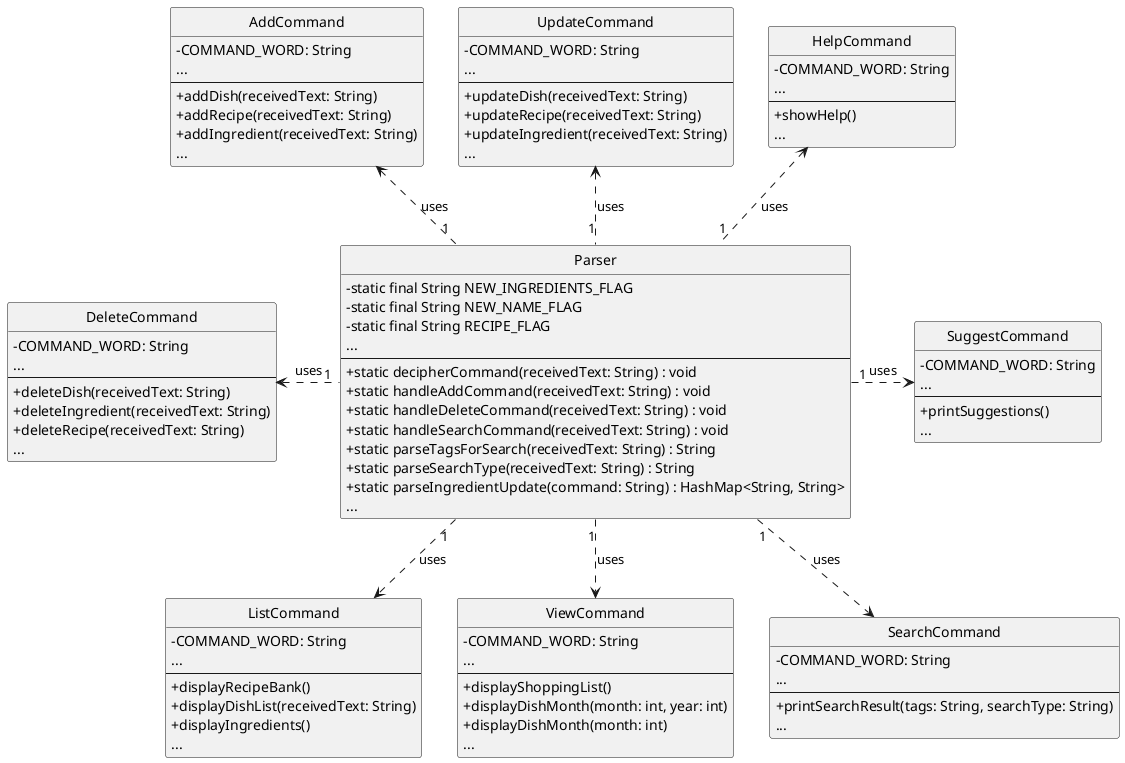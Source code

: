 @startuml

hide circle
skinparam classAttributeIconSize 0

class Parser {
    - static final String NEW_INGREDIENTS_FLAG
    - static final String NEW_NAME_FLAG
    - static final String RECIPE_FLAG
    ...
    --
    + static decipherCommand(receivedText: String) : void
    + static handleAddCommand(receivedText: String) : void
    + static handleDeleteCommand(receivedText: String) : void
    + static handleSearchCommand(receivedText: String) : void
    + static parseTagsForSearch(receivedText: String) : String
    + static parseSearchType(receivedText: String) : String
    + static parseIngredientUpdate(command: String) : HashMap<String, String>
    ...
}

class ListCommand {
    - COMMAND_WORD: String
    ...
    --
    + displayRecipeBank()
    + displayDishList(receivedText: String)
    + displayIngredients()
    ...
}

class AddCommand {
    - COMMAND_WORD: String
    ...
    --
    + addDish(receivedText: String)
    + addRecipe(receivedText: String)
    + addIngredient(receivedText: String)
    ...
}

class DeleteCommand {
    - COMMAND_WORD: String
    ...
    --
    + deleteDish(receivedText: String)
    + deleteIngredient(receivedText: String)
    + deleteRecipe(receivedText: String)
    ...
}

class UpdateCommand {
    - COMMAND_WORD: String
    ...
    --
    + updateDish(receivedText: String)
    + updateRecipe(receivedText: String)
    + updateIngredient(receivedText: String)
    ...
}

class ViewCommand {
    - COMMAND_WORD: String
    ...
    --
    + displayShoppingList()
    + displayDishMonth(month: int, year: int)
    + displayDishMonth(month: int)
    ...
}

class HelpCommand {
    - COMMAND_WORD: String
    ...
    --
    + showHelp()
    ...
}

class SuggestCommand {
    - COMMAND_WORD: String
    ...
    --
    + printSuggestions()
    ...
}

class SearchCommand {
    - COMMAND_WORD: String
    ...
    --
    + printSearchResult(tags: String, searchType: String)
    ...
}

Parser "1" .up.> HelpCommand : "uses"
Parser "1" .up.> UpdateCommand : "uses"
Parser "1" .up.> AddCommand : "uses"
DeleteCommand <. "1" Parser : "uses"
Parser "1" ..> ListCommand : "uses"
Parser "1" .> SuggestCommand : "uses"
Parser "1" ..> SearchCommand : "uses"
Parser "1" ..> ViewCommand : "uses"


@enduml
